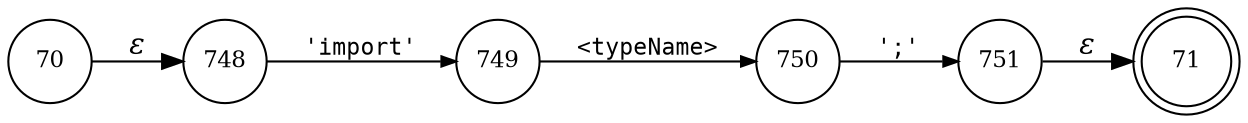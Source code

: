 digraph ATN {
rankdir=LR;
s71[fontsize=11, label="71", shape=doublecircle, fixedsize=true, width=.6];
s70[fontsize=11,label="70", shape=circle, fixedsize=true, width=.55, peripheries=1];
s748[fontsize=11,label="748", shape=circle, fixedsize=true, width=.55, peripheries=1];
s749[fontsize=11,label="749", shape=circle, fixedsize=true, width=.55, peripheries=1];
s750[fontsize=11,label="750", shape=circle, fixedsize=true, width=.55, peripheries=1];
s751[fontsize=11,label="751", shape=circle, fixedsize=true, width=.55, peripheries=1];
s70 -> s748 [fontname="Times-Italic", label="&epsilon;"];
s748 -> s749 [fontsize=11, fontname="Courier", arrowsize=.7, label = "'import'", arrowhead = normal];
s749 -> s750 [fontsize=11, fontname="Courier", arrowsize=.7, label = "<typeName>", arrowhead = normal];
s750 -> s751 [fontsize=11, fontname="Courier", arrowsize=.7, label = "';'", arrowhead = normal];
s751 -> s71 [fontname="Times-Italic", label="&epsilon;"];
}